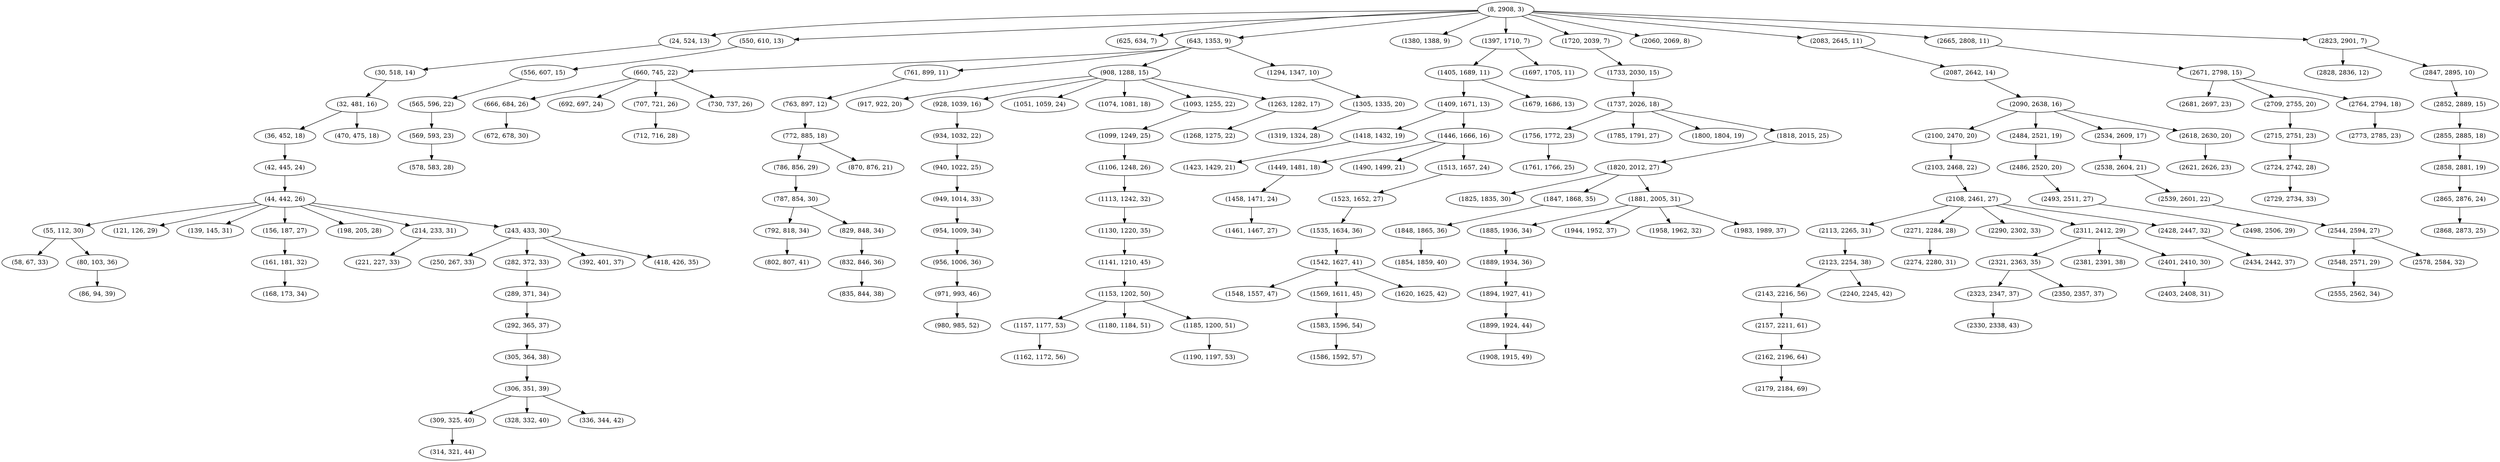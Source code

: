 digraph tree {
    "(8, 2908, 3)";
    "(24, 524, 13)";
    "(30, 518, 14)";
    "(32, 481, 16)";
    "(36, 452, 18)";
    "(42, 445, 24)";
    "(44, 442, 26)";
    "(55, 112, 30)";
    "(58, 67, 33)";
    "(80, 103, 36)";
    "(86, 94, 39)";
    "(121, 126, 29)";
    "(139, 145, 31)";
    "(156, 187, 27)";
    "(161, 181, 32)";
    "(168, 173, 34)";
    "(198, 205, 28)";
    "(214, 233, 31)";
    "(221, 227, 33)";
    "(243, 433, 30)";
    "(250, 267, 33)";
    "(282, 372, 33)";
    "(289, 371, 34)";
    "(292, 365, 37)";
    "(305, 364, 38)";
    "(306, 351, 39)";
    "(309, 325, 40)";
    "(314, 321, 44)";
    "(328, 332, 40)";
    "(336, 344, 42)";
    "(392, 401, 37)";
    "(418, 426, 35)";
    "(470, 475, 18)";
    "(550, 610, 13)";
    "(556, 607, 15)";
    "(565, 596, 22)";
    "(569, 593, 23)";
    "(578, 583, 28)";
    "(625, 634, 7)";
    "(643, 1353, 9)";
    "(660, 745, 22)";
    "(666, 684, 26)";
    "(672, 678, 30)";
    "(692, 697, 24)";
    "(707, 721, 26)";
    "(712, 716, 28)";
    "(730, 737, 26)";
    "(761, 899, 11)";
    "(763, 897, 12)";
    "(772, 885, 18)";
    "(786, 856, 29)";
    "(787, 854, 30)";
    "(792, 818, 34)";
    "(802, 807, 41)";
    "(829, 848, 34)";
    "(832, 846, 36)";
    "(835, 844, 38)";
    "(870, 876, 21)";
    "(908, 1288, 15)";
    "(917, 922, 20)";
    "(928, 1039, 16)";
    "(934, 1032, 22)";
    "(940, 1022, 25)";
    "(949, 1014, 33)";
    "(954, 1009, 34)";
    "(956, 1006, 36)";
    "(971, 993, 46)";
    "(980, 985, 52)";
    "(1051, 1059, 24)";
    "(1074, 1081, 18)";
    "(1093, 1255, 22)";
    "(1099, 1249, 25)";
    "(1106, 1248, 26)";
    "(1113, 1242, 32)";
    "(1130, 1220, 35)";
    "(1141, 1210, 45)";
    "(1153, 1202, 50)";
    "(1157, 1177, 53)";
    "(1162, 1172, 56)";
    "(1180, 1184, 51)";
    "(1185, 1200, 51)";
    "(1190, 1197, 53)";
    "(1263, 1282, 17)";
    "(1268, 1275, 22)";
    "(1294, 1347, 10)";
    "(1305, 1335, 20)";
    "(1319, 1324, 28)";
    "(1380, 1388, 9)";
    "(1397, 1710, 7)";
    "(1405, 1689, 11)";
    "(1409, 1671, 13)";
    "(1418, 1432, 19)";
    "(1423, 1429, 21)";
    "(1446, 1666, 16)";
    "(1449, 1481, 18)";
    "(1458, 1471, 24)";
    "(1461, 1467, 27)";
    "(1490, 1499, 21)";
    "(1513, 1657, 24)";
    "(1523, 1652, 27)";
    "(1535, 1634, 36)";
    "(1542, 1627, 41)";
    "(1548, 1557, 47)";
    "(1569, 1611, 45)";
    "(1583, 1596, 54)";
    "(1586, 1592, 57)";
    "(1620, 1625, 42)";
    "(1679, 1686, 13)";
    "(1697, 1705, 11)";
    "(1720, 2039, 7)";
    "(1733, 2030, 15)";
    "(1737, 2026, 18)";
    "(1756, 1772, 23)";
    "(1761, 1766, 25)";
    "(1785, 1791, 27)";
    "(1800, 1804, 19)";
    "(1818, 2015, 25)";
    "(1820, 2012, 27)";
    "(1825, 1835, 30)";
    "(1847, 1868, 35)";
    "(1848, 1865, 36)";
    "(1854, 1859, 40)";
    "(1881, 2005, 31)";
    "(1885, 1936, 34)";
    "(1889, 1934, 36)";
    "(1894, 1927, 41)";
    "(1899, 1924, 44)";
    "(1908, 1915, 49)";
    "(1944, 1952, 37)";
    "(1958, 1962, 32)";
    "(1983, 1989, 37)";
    "(2060, 2069, 8)";
    "(2083, 2645, 11)";
    "(2087, 2642, 14)";
    "(2090, 2638, 16)";
    "(2100, 2470, 20)";
    "(2103, 2468, 22)";
    "(2108, 2461, 27)";
    "(2113, 2265, 31)";
    "(2123, 2254, 38)";
    "(2143, 2216, 56)";
    "(2157, 2211, 61)";
    "(2162, 2196, 64)";
    "(2179, 2184, 69)";
    "(2240, 2245, 42)";
    "(2271, 2284, 28)";
    "(2274, 2280, 31)";
    "(2290, 2302, 33)";
    "(2311, 2412, 29)";
    "(2321, 2363, 35)";
    "(2323, 2347, 37)";
    "(2330, 2338, 43)";
    "(2350, 2357, 37)";
    "(2381, 2391, 38)";
    "(2401, 2410, 30)";
    "(2403, 2408, 31)";
    "(2428, 2447, 32)";
    "(2434, 2442, 37)";
    "(2484, 2521, 19)";
    "(2486, 2520, 20)";
    "(2493, 2511, 27)";
    "(2498, 2506, 29)";
    "(2534, 2609, 17)";
    "(2538, 2604, 21)";
    "(2539, 2601, 22)";
    "(2544, 2594, 27)";
    "(2548, 2571, 29)";
    "(2555, 2562, 34)";
    "(2578, 2584, 32)";
    "(2618, 2630, 20)";
    "(2621, 2626, 23)";
    "(2665, 2808, 11)";
    "(2671, 2798, 15)";
    "(2681, 2697, 23)";
    "(2709, 2755, 20)";
    "(2715, 2751, 23)";
    "(2724, 2742, 28)";
    "(2729, 2734, 33)";
    "(2764, 2794, 18)";
    "(2773, 2785, 23)";
    "(2823, 2901, 7)";
    "(2828, 2836, 12)";
    "(2847, 2895, 10)";
    "(2852, 2889, 15)";
    "(2855, 2885, 18)";
    "(2858, 2881, 19)";
    "(2865, 2876, 24)";
    "(2868, 2873, 25)";
    "(8, 2908, 3)" -> "(24, 524, 13)";
    "(8, 2908, 3)" -> "(550, 610, 13)";
    "(8, 2908, 3)" -> "(625, 634, 7)";
    "(8, 2908, 3)" -> "(643, 1353, 9)";
    "(8, 2908, 3)" -> "(1380, 1388, 9)";
    "(8, 2908, 3)" -> "(1397, 1710, 7)";
    "(8, 2908, 3)" -> "(1720, 2039, 7)";
    "(8, 2908, 3)" -> "(2060, 2069, 8)";
    "(8, 2908, 3)" -> "(2083, 2645, 11)";
    "(8, 2908, 3)" -> "(2665, 2808, 11)";
    "(8, 2908, 3)" -> "(2823, 2901, 7)";
    "(24, 524, 13)" -> "(30, 518, 14)";
    "(30, 518, 14)" -> "(32, 481, 16)";
    "(32, 481, 16)" -> "(36, 452, 18)";
    "(32, 481, 16)" -> "(470, 475, 18)";
    "(36, 452, 18)" -> "(42, 445, 24)";
    "(42, 445, 24)" -> "(44, 442, 26)";
    "(44, 442, 26)" -> "(55, 112, 30)";
    "(44, 442, 26)" -> "(121, 126, 29)";
    "(44, 442, 26)" -> "(139, 145, 31)";
    "(44, 442, 26)" -> "(156, 187, 27)";
    "(44, 442, 26)" -> "(198, 205, 28)";
    "(44, 442, 26)" -> "(214, 233, 31)";
    "(44, 442, 26)" -> "(243, 433, 30)";
    "(55, 112, 30)" -> "(58, 67, 33)";
    "(55, 112, 30)" -> "(80, 103, 36)";
    "(80, 103, 36)" -> "(86, 94, 39)";
    "(156, 187, 27)" -> "(161, 181, 32)";
    "(161, 181, 32)" -> "(168, 173, 34)";
    "(214, 233, 31)" -> "(221, 227, 33)";
    "(243, 433, 30)" -> "(250, 267, 33)";
    "(243, 433, 30)" -> "(282, 372, 33)";
    "(243, 433, 30)" -> "(392, 401, 37)";
    "(243, 433, 30)" -> "(418, 426, 35)";
    "(282, 372, 33)" -> "(289, 371, 34)";
    "(289, 371, 34)" -> "(292, 365, 37)";
    "(292, 365, 37)" -> "(305, 364, 38)";
    "(305, 364, 38)" -> "(306, 351, 39)";
    "(306, 351, 39)" -> "(309, 325, 40)";
    "(306, 351, 39)" -> "(328, 332, 40)";
    "(306, 351, 39)" -> "(336, 344, 42)";
    "(309, 325, 40)" -> "(314, 321, 44)";
    "(550, 610, 13)" -> "(556, 607, 15)";
    "(556, 607, 15)" -> "(565, 596, 22)";
    "(565, 596, 22)" -> "(569, 593, 23)";
    "(569, 593, 23)" -> "(578, 583, 28)";
    "(643, 1353, 9)" -> "(660, 745, 22)";
    "(643, 1353, 9)" -> "(761, 899, 11)";
    "(643, 1353, 9)" -> "(908, 1288, 15)";
    "(643, 1353, 9)" -> "(1294, 1347, 10)";
    "(660, 745, 22)" -> "(666, 684, 26)";
    "(660, 745, 22)" -> "(692, 697, 24)";
    "(660, 745, 22)" -> "(707, 721, 26)";
    "(660, 745, 22)" -> "(730, 737, 26)";
    "(666, 684, 26)" -> "(672, 678, 30)";
    "(707, 721, 26)" -> "(712, 716, 28)";
    "(761, 899, 11)" -> "(763, 897, 12)";
    "(763, 897, 12)" -> "(772, 885, 18)";
    "(772, 885, 18)" -> "(786, 856, 29)";
    "(772, 885, 18)" -> "(870, 876, 21)";
    "(786, 856, 29)" -> "(787, 854, 30)";
    "(787, 854, 30)" -> "(792, 818, 34)";
    "(787, 854, 30)" -> "(829, 848, 34)";
    "(792, 818, 34)" -> "(802, 807, 41)";
    "(829, 848, 34)" -> "(832, 846, 36)";
    "(832, 846, 36)" -> "(835, 844, 38)";
    "(908, 1288, 15)" -> "(917, 922, 20)";
    "(908, 1288, 15)" -> "(928, 1039, 16)";
    "(908, 1288, 15)" -> "(1051, 1059, 24)";
    "(908, 1288, 15)" -> "(1074, 1081, 18)";
    "(908, 1288, 15)" -> "(1093, 1255, 22)";
    "(908, 1288, 15)" -> "(1263, 1282, 17)";
    "(928, 1039, 16)" -> "(934, 1032, 22)";
    "(934, 1032, 22)" -> "(940, 1022, 25)";
    "(940, 1022, 25)" -> "(949, 1014, 33)";
    "(949, 1014, 33)" -> "(954, 1009, 34)";
    "(954, 1009, 34)" -> "(956, 1006, 36)";
    "(956, 1006, 36)" -> "(971, 993, 46)";
    "(971, 993, 46)" -> "(980, 985, 52)";
    "(1093, 1255, 22)" -> "(1099, 1249, 25)";
    "(1099, 1249, 25)" -> "(1106, 1248, 26)";
    "(1106, 1248, 26)" -> "(1113, 1242, 32)";
    "(1113, 1242, 32)" -> "(1130, 1220, 35)";
    "(1130, 1220, 35)" -> "(1141, 1210, 45)";
    "(1141, 1210, 45)" -> "(1153, 1202, 50)";
    "(1153, 1202, 50)" -> "(1157, 1177, 53)";
    "(1153, 1202, 50)" -> "(1180, 1184, 51)";
    "(1153, 1202, 50)" -> "(1185, 1200, 51)";
    "(1157, 1177, 53)" -> "(1162, 1172, 56)";
    "(1185, 1200, 51)" -> "(1190, 1197, 53)";
    "(1263, 1282, 17)" -> "(1268, 1275, 22)";
    "(1294, 1347, 10)" -> "(1305, 1335, 20)";
    "(1305, 1335, 20)" -> "(1319, 1324, 28)";
    "(1397, 1710, 7)" -> "(1405, 1689, 11)";
    "(1397, 1710, 7)" -> "(1697, 1705, 11)";
    "(1405, 1689, 11)" -> "(1409, 1671, 13)";
    "(1405, 1689, 11)" -> "(1679, 1686, 13)";
    "(1409, 1671, 13)" -> "(1418, 1432, 19)";
    "(1409, 1671, 13)" -> "(1446, 1666, 16)";
    "(1418, 1432, 19)" -> "(1423, 1429, 21)";
    "(1446, 1666, 16)" -> "(1449, 1481, 18)";
    "(1446, 1666, 16)" -> "(1490, 1499, 21)";
    "(1446, 1666, 16)" -> "(1513, 1657, 24)";
    "(1449, 1481, 18)" -> "(1458, 1471, 24)";
    "(1458, 1471, 24)" -> "(1461, 1467, 27)";
    "(1513, 1657, 24)" -> "(1523, 1652, 27)";
    "(1523, 1652, 27)" -> "(1535, 1634, 36)";
    "(1535, 1634, 36)" -> "(1542, 1627, 41)";
    "(1542, 1627, 41)" -> "(1548, 1557, 47)";
    "(1542, 1627, 41)" -> "(1569, 1611, 45)";
    "(1542, 1627, 41)" -> "(1620, 1625, 42)";
    "(1569, 1611, 45)" -> "(1583, 1596, 54)";
    "(1583, 1596, 54)" -> "(1586, 1592, 57)";
    "(1720, 2039, 7)" -> "(1733, 2030, 15)";
    "(1733, 2030, 15)" -> "(1737, 2026, 18)";
    "(1737, 2026, 18)" -> "(1756, 1772, 23)";
    "(1737, 2026, 18)" -> "(1785, 1791, 27)";
    "(1737, 2026, 18)" -> "(1800, 1804, 19)";
    "(1737, 2026, 18)" -> "(1818, 2015, 25)";
    "(1756, 1772, 23)" -> "(1761, 1766, 25)";
    "(1818, 2015, 25)" -> "(1820, 2012, 27)";
    "(1820, 2012, 27)" -> "(1825, 1835, 30)";
    "(1820, 2012, 27)" -> "(1847, 1868, 35)";
    "(1820, 2012, 27)" -> "(1881, 2005, 31)";
    "(1847, 1868, 35)" -> "(1848, 1865, 36)";
    "(1848, 1865, 36)" -> "(1854, 1859, 40)";
    "(1881, 2005, 31)" -> "(1885, 1936, 34)";
    "(1881, 2005, 31)" -> "(1944, 1952, 37)";
    "(1881, 2005, 31)" -> "(1958, 1962, 32)";
    "(1881, 2005, 31)" -> "(1983, 1989, 37)";
    "(1885, 1936, 34)" -> "(1889, 1934, 36)";
    "(1889, 1934, 36)" -> "(1894, 1927, 41)";
    "(1894, 1927, 41)" -> "(1899, 1924, 44)";
    "(1899, 1924, 44)" -> "(1908, 1915, 49)";
    "(2083, 2645, 11)" -> "(2087, 2642, 14)";
    "(2087, 2642, 14)" -> "(2090, 2638, 16)";
    "(2090, 2638, 16)" -> "(2100, 2470, 20)";
    "(2090, 2638, 16)" -> "(2484, 2521, 19)";
    "(2090, 2638, 16)" -> "(2534, 2609, 17)";
    "(2090, 2638, 16)" -> "(2618, 2630, 20)";
    "(2100, 2470, 20)" -> "(2103, 2468, 22)";
    "(2103, 2468, 22)" -> "(2108, 2461, 27)";
    "(2108, 2461, 27)" -> "(2113, 2265, 31)";
    "(2108, 2461, 27)" -> "(2271, 2284, 28)";
    "(2108, 2461, 27)" -> "(2290, 2302, 33)";
    "(2108, 2461, 27)" -> "(2311, 2412, 29)";
    "(2108, 2461, 27)" -> "(2428, 2447, 32)";
    "(2113, 2265, 31)" -> "(2123, 2254, 38)";
    "(2123, 2254, 38)" -> "(2143, 2216, 56)";
    "(2123, 2254, 38)" -> "(2240, 2245, 42)";
    "(2143, 2216, 56)" -> "(2157, 2211, 61)";
    "(2157, 2211, 61)" -> "(2162, 2196, 64)";
    "(2162, 2196, 64)" -> "(2179, 2184, 69)";
    "(2271, 2284, 28)" -> "(2274, 2280, 31)";
    "(2311, 2412, 29)" -> "(2321, 2363, 35)";
    "(2311, 2412, 29)" -> "(2381, 2391, 38)";
    "(2311, 2412, 29)" -> "(2401, 2410, 30)";
    "(2321, 2363, 35)" -> "(2323, 2347, 37)";
    "(2321, 2363, 35)" -> "(2350, 2357, 37)";
    "(2323, 2347, 37)" -> "(2330, 2338, 43)";
    "(2401, 2410, 30)" -> "(2403, 2408, 31)";
    "(2428, 2447, 32)" -> "(2434, 2442, 37)";
    "(2484, 2521, 19)" -> "(2486, 2520, 20)";
    "(2486, 2520, 20)" -> "(2493, 2511, 27)";
    "(2493, 2511, 27)" -> "(2498, 2506, 29)";
    "(2534, 2609, 17)" -> "(2538, 2604, 21)";
    "(2538, 2604, 21)" -> "(2539, 2601, 22)";
    "(2539, 2601, 22)" -> "(2544, 2594, 27)";
    "(2544, 2594, 27)" -> "(2548, 2571, 29)";
    "(2544, 2594, 27)" -> "(2578, 2584, 32)";
    "(2548, 2571, 29)" -> "(2555, 2562, 34)";
    "(2618, 2630, 20)" -> "(2621, 2626, 23)";
    "(2665, 2808, 11)" -> "(2671, 2798, 15)";
    "(2671, 2798, 15)" -> "(2681, 2697, 23)";
    "(2671, 2798, 15)" -> "(2709, 2755, 20)";
    "(2671, 2798, 15)" -> "(2764, 2794, 18)";
    "(2709, 2755, 20)" -> "(2715, 2751, 23)";
    "(2715, 2751, 23)" -> "(2724, 2742, 28)";
    "(2724, 2742, 28)" -> "(2729, 2734, 33)";
    "(2764, 2794, 18)" -> "(2773, 2785, 23)";
    "(2823, 2901, 7)" -> "(2828, 2836, 12)";
    "(2823, 2901, 7)" -> "(2847, 2895, 10)";
    "(2847, 2895, 10)" -> "(2852, 2889, 15)";
    "(2852, 2889, 15)" -> "(2855, 2885, 18)";
    "(2855, 2885, 18)" -> "(2858, 2881, 19)";
    "(2858, 2881, 19)" -> "(2865, 2876, 24)";
    "(2865, 2876, 24)" -> "(2868, 2873, 25)";
}
